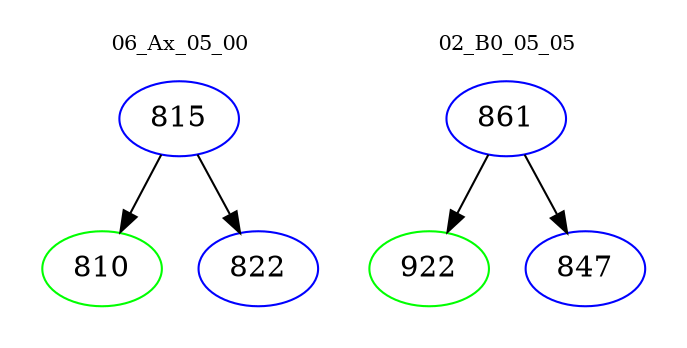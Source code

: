 digraph{
subgraph cluster_0 {
color = white
label = "06_Ax_05_00";
fontsize=10;
T0_815 [label="815", color="blue"]
T0_815 -> T0_810 [color="black"]
T0_810 [label="810", color="green"]
T0_815 -> T0_822 [color="black"]
T0_822 [label="822", color="blue"]
}
subgraph cluster_1 {
color = white
label = "02_B0_05_05";
fontsize=10;
T1_861 [label="861", color="blue"]
T1_861 -> T1_922 [color="black"]
T1_922 [label="922", color="green"]
T1_861 -> T1_847 [color="black"]
T1_847 [label="847", color="blue"]
}
}
